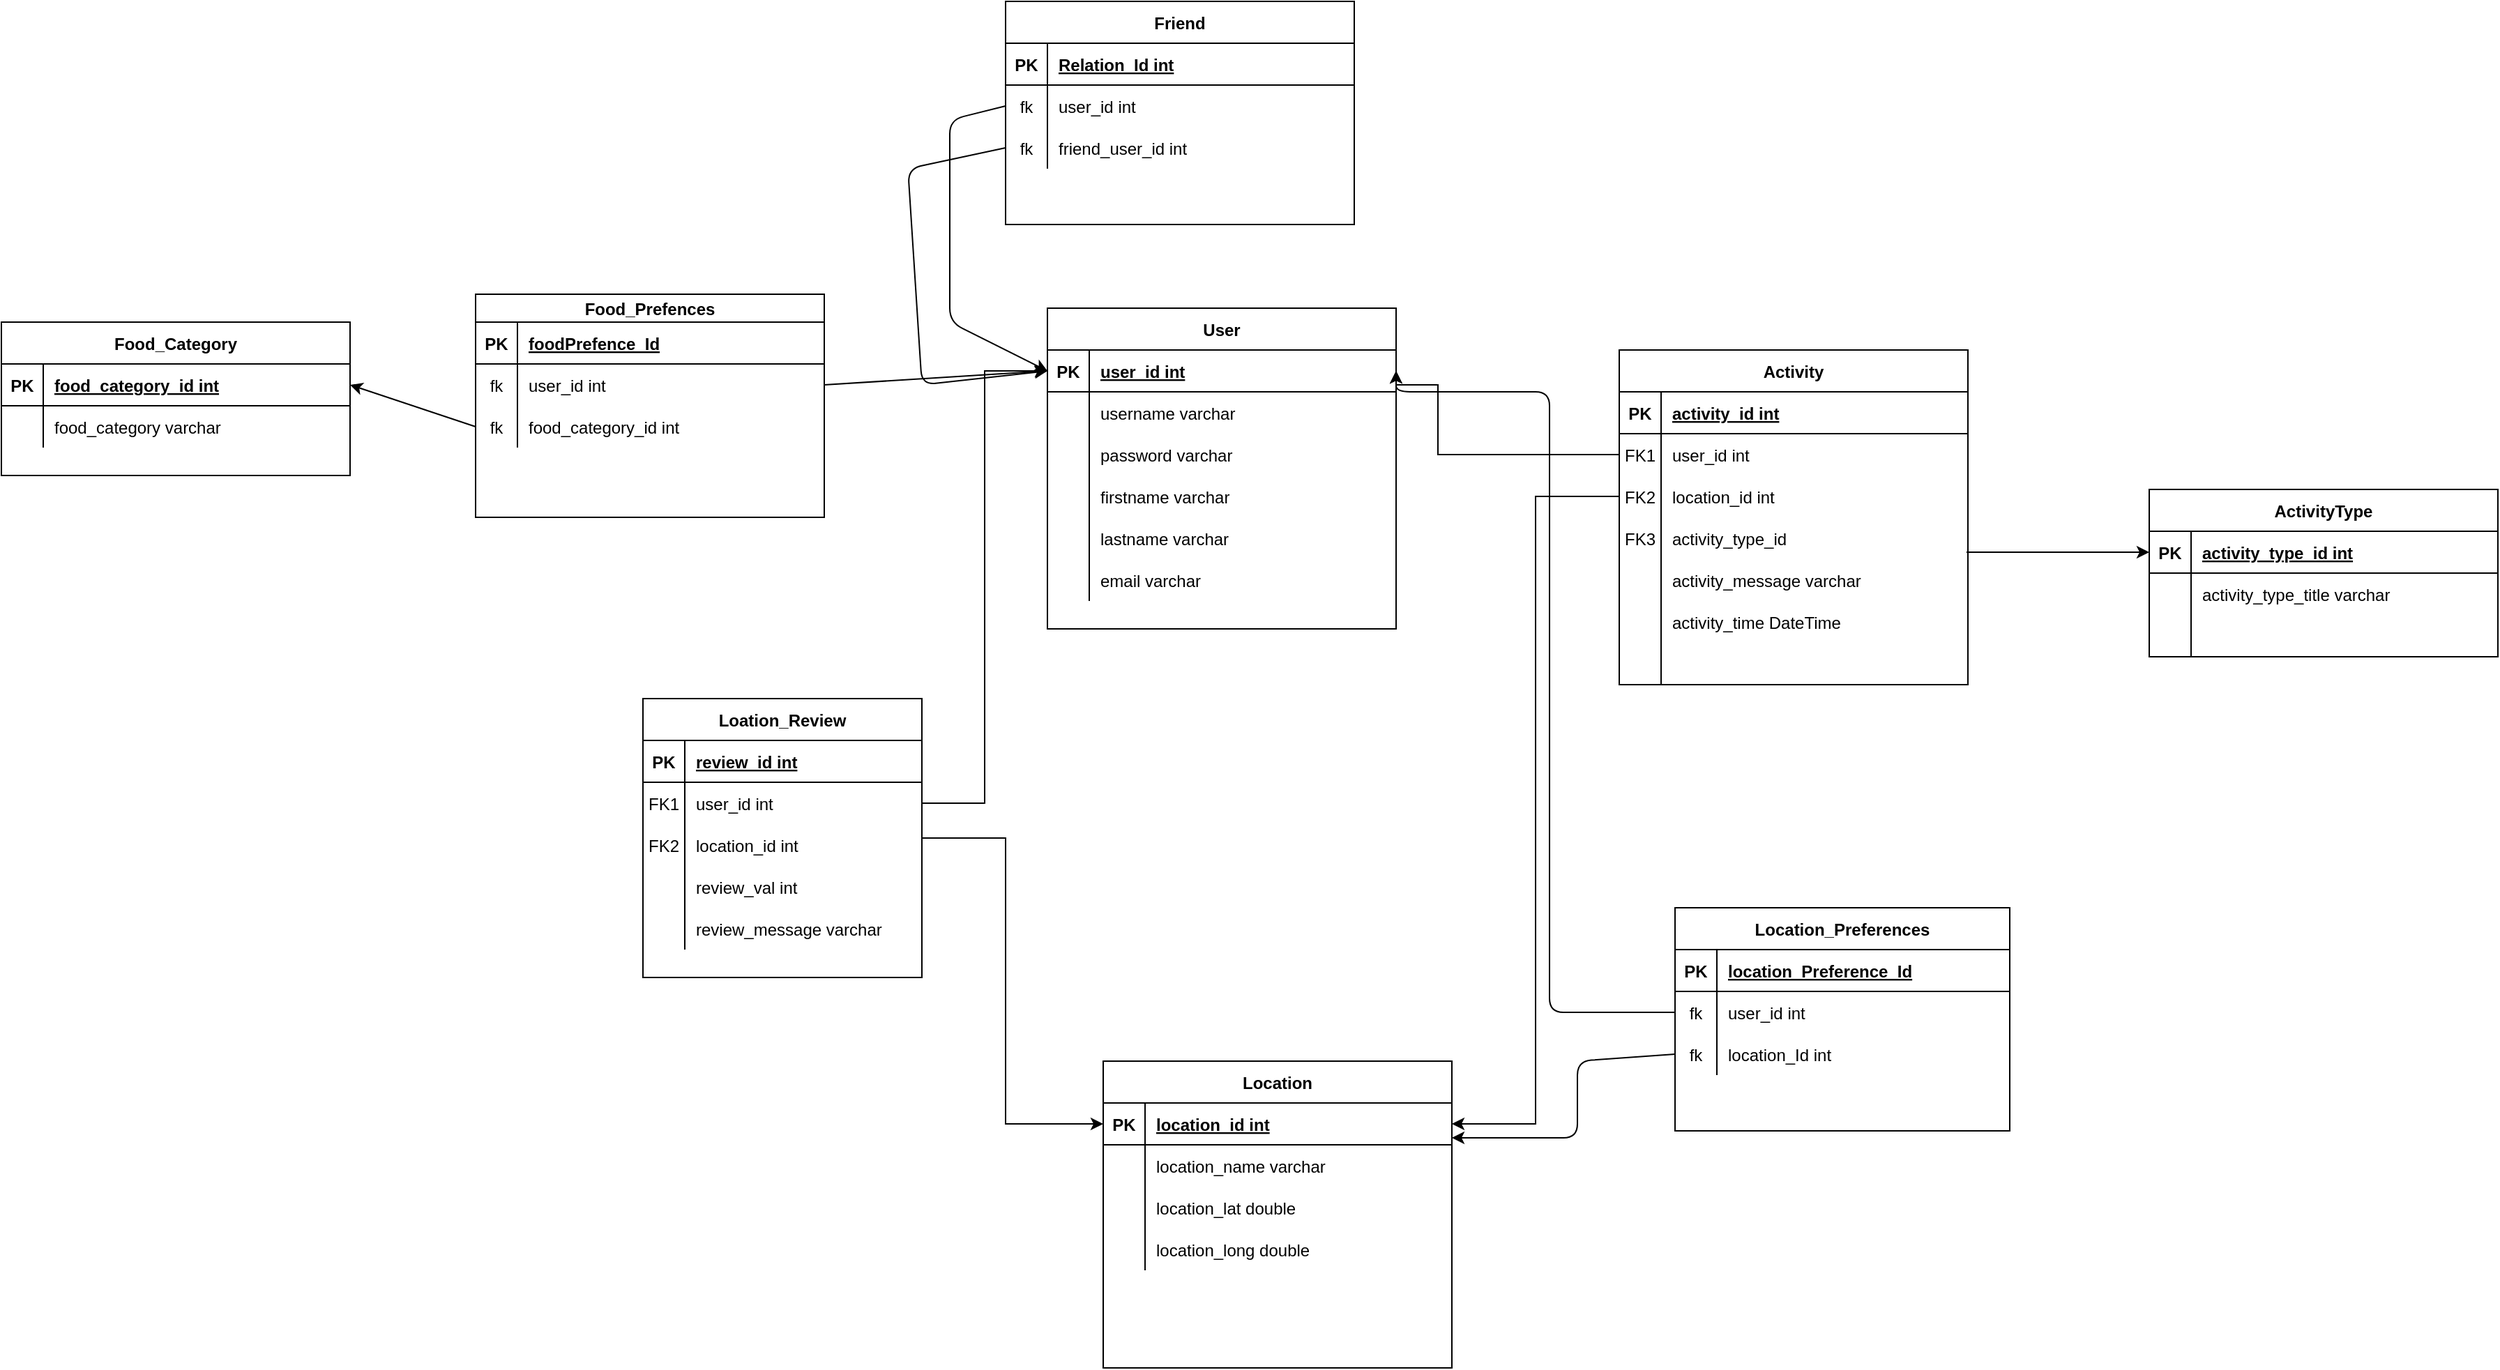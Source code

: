 <mxfile version="15.3.7" type="github">
  <diagram id="R2lEEEUBdFMjLlhIrx00" name="Page-1">
    <mxGraphModel dx="3299" dy="1932" grid="1" gridSize="10" guides="1" tooltips="1" connect="1" arrows="1" fold="1" page="1" pageScale="1" pageWidth="850" pageHeight="1100" math="0" shadow="0" extFonts="Permanent Marker^https://fonts.googleapis.com/css?family=Permanent+Marker">
      <root>
        <mxCell id="0" />
        <mxCell id="1" parent="0" />
        <mxCell id="C-vyLk0tnHw3VtMMgP7b-2" value="Location" style="shape=table;startSize=30;container=1;collapsible=1;childLayout=tableLayout;fixedRows=1;rowLines=0;fontStyle=1;align=center;resizeLast=1;" parent="1" vertex="1">
          <mxGeometry x="-530" y="590" width="250" height="220" as="geometry" />
        </mxCell>
        <mxCell id="C-vyLk0tnHw3VtMMgP7b-3" value="" style="shape=partialRectangle;collapsible=0;dropTarget=0;pointerEvents=0;fillColor=none;points=[[0,0.5],[1,0.5]];portConstraint=eastwest;top=0;left=0;right=0;bottom=1;" parent="C-vyLk0tnHw3VtMMgP7b-2" vertex="1">
          <mxGeometry y="30" width="250" height="30" as="geometry" />
        </mxCell>
        <mxCell id="C-vyLk0tnHw3VtMMgP7b-4" value="PK" style="shape=partialRectangle;overflow=hidden;connectable=0;fillColor=none;top=0;left=0;bottom=0;right=0;fontStyle=1;" parent="C-vyLk0tnHw3VtMMgP7b-3" vertex="1">
          <mxGeometry width="30" height="30" as="geometry">
            <mxRectangle width="30" height="30" as="alternateBounds" />
          </mxGeometry>
        </mxCell>
        <mxCell id="C-vyLk0tnHw3VtMMgP7b-5" value="location_id int" style="shape=partialRectangle;overflow=hidden;connectable=0;fillColor=none;top=0;left=0;bottom=0;right=0;align=left;spacingLeft=6;fontStyle=5;" parent="C-vyLk0tnHw3VtMMgP7b-3" vertex="1">
          <mxGeometry x="30" width="220" height="30" as="geometry">
            <mxRectangle width="220" height="30" as="alternateBounds" />
          </mxGeometry>
        </mxCell>
        <mxCell id="C-vyLk0tnHw3VtMMgP7b-6" value="" style="shape=partialRectangle;collapsible=0;dropTarget=0;pointerEvents=0;fillColor=none;points=[[0,0.5],[1,0.5]];portConstraint=eastwest;top=0;left=0;right=0;bottom=0;" parent="C-vyLk0tnHw3VtMMgP7b-2" vertex="1">
          <mxGeometry y="60" width="250" height="30" as="geometry" />
        </mxCell>
        <mxCell id="C-vyLk0tnHw3VtMMgP7b-7" value="" style="shape=partialRectangle;overflow=hidden;connectable=0;fillColor=none;top=0;left=0;bottom=0;right=0;" parent="C-vyLk0tnHw3VtMMgP7b-6" vertex="1">
          <mxGeometry width="30" height="30" as="geometry">
            <mxRectangle width="30" height="30" as="alternateBounds" />
          </mxGeometry>
        </mxCell>
        <mxCell id="C-vyLk0tnHw3VtMMgP7b-8" value="location_name varchar" style="shape=partialRectangle;overflow=hidden;connectable=0;fillColor=none;top=0;left=0;bottom=0;right=0;align=left;spacingLeft=6;" parent="C-vyLk0tnHw3VtMMgP7b-6" vertex="1">
          <mxGeometry x="30" width="220" height="30" as="geometry">
            <mxRectangle width="220" height="30" as="alternateBounds" />
          </mxGeometry>
        </mxCell>
        <mxCell id="C-vyLk0tnHw3VtMMgP7b-9" value="" style="shape=partialRectangle;collapsible=0;dropTarget=0;pointerEvents=0;fillColor=none;points=[[0,0.5],[1,0.5]];portConstraint=eastwest;top=0;left=0;right=0;bottom=0;" parent="C-vyLk0tnHw3VtMMgP7b-2" vertex="1">
          <mxGeometry y="90" width="250" height="30" as="geometry" />
        </mxCell>
        <mxCell id="C-vyLk0tnHw3VtMMgP7b-10" value="" style="shape=partialRectangle;overflow=hidden;connectable=0;fillColor=none;top=0;left=0;bottom=0;right=0;" parent="C-vyLk0tnHw3VtMMgP7b-9" vertex="1">
          <mxGeometry width="30" height="30" as="geometry">
            <mxRectangle width="30" height="30" as="alternateBounds" />
          </mxGeometry>
        </mxCell>
        <mxCell id="C-vyLk0tnHw3VtMMgP7b-11" value="location_lat double" style="shape=partialRectangle;overflow=hidden;connectable=0;fillColor=none;top=0;left=0;bottom=0;right=0;align=left;spacingLeft=6;" parent="C-vyLk0tnHw3VtMMgP7b-9" vertex="1">
          <mxGeometry x="30" width="220" height="30" as="geometry">
            <mxRectangle width="220" height="30" as="alternateBounds" />
          </mxGeometry>
        </mxCell>
        <mxCell id="QEAP8f2rE2SWZVyNH8Cb-79" value="" style="shape=partialRectangle;collapsible=0;dropTarget=0;pointerEvents=0;fillColor=none;points=[[0,0.5],[1,0.5]];portConstraint=eastwest;top=0;left=0;right=0;bottom=0;" vertex="1" parent="C-vyLk0tnHw3VtMMgP7b-2">
          <mxGeometry y="120" width="250" height="30" as="geometry" />
        </mxCell>
        <mxCell id="QEAP8f2rE2SWZVyNH8Cb-80" value="" style="shape=partialRectangle;overflow=hidden;connectable=0;fillColor=none;top=0;left=0;bottom=0;right=0;" vertex="1" parent="QEAP8f2rE2SWZVyNH8Cb-79">
          <mxGeometry width="30" height="30" as="geometry">
            <mxRectangle width="30" height="30" as="alternateBounds" />
          </mxGeometry>
        </mxCell>
        <mxCell id="QEAP8f2rE2SWZVyNH8Cb-81" value="location_long double" style="shape=partialRectangle;overflow=hidden;connectable=0;fillColor=none;top=0;left=0;bottom=0;right=0;align=left;spacingLeft=6;" vertex="1" parent="QEAP8f2rE2SWZVyNH8Cb-79">
          <mxGeometry x="30" width="220" height="30" as="geometry">
            <mxRectangle width="220" height="30" as="alternateBounds" />
          </mxGeometry>
        </mxCell>
        <mxCell id="OCweY1Aixu0LO_8MLow2-65" style="edgeStyle=orthogonalEdgeStyle;rounded=0;orthogonalLoop=1;jettySize=auto;html=1;entryX=0;entryY=0.5;entryDx=0;entryDy=0;exitX=1;exitY=0.5;exitDx=0;exitDy=0;" parent="1" source="C-vyLk0tnHw3VtMMgP7b-17" target="C-vyLk0tnHw3VtMMgP7b-24" edge="1">
          <mxGeometry relative="1" as="geometry" />
        </mxCell>
        <mxCell id="C-vyLk0tnHw3VtMMgP7b-13" value="Loation_Review" style="shape=table;startSize=30;container=1;collapsible=1;childLayout=tableLayout;fixedRows=1;rowLines=0;fontStyle=1;align=center;resizeLast=1;" parent="1" vertex="1">
          <mxGeometry x="-860" y="330" width="200" height="200" as="geometry" />
        </mxCell>
        <mxCell id="C-vyLk0tnHw3VtMMgP7b-14" value="" style="shape=partialRectangle;collapsible=0;dropTarget=0;pointerEvents=0;fillColor=none;points=[[0,0.5],[1,0.5]];portConstraint=eastwest;top=0;left=0;right=0;bottom=1;" parent="C-vyLk0tnHw3VtMMgP7b-13" vertex="1">
          <mxGeometry y="30" width="200" height="30" as="geometry" />
        </mxCell>
        <mxCell id="C-vyLk0tnHw3VtMMgP7b-15" value="PK" style="shape=partialRectangle;overflow=hidden;connectable=0;fillColor=none;top=0;left=0;bottom=0;right=0;fontStyle=1;" parent="C-vyLk0tnHw3VtMMgP7b-14" vertex="1">
          <mxGeometry width="30" height="30" as="geometry">
            <mxRectangle width="30" height="30" as="alternateBounds" />
          </mxGeometry>
        </mxCell>
        <mxCell id="C-vyLk0tnHw3VtMMgP7b-16" value="review_id int" style="shape=partialRectangle;overflow=hidden;connectable=0;fillColor=none;top=0;left=0;bottom=0;right=0;align=left;spacingLeft=6;fontStyle=5;" parent="C-vyLk0tnHw3VtMMgP7b-14" vertex="1">
          <mxGeometry x="30" width="170" height="30" as="geometry">
            <mxRectangle width="170" height="30" as="alternateBounds" />
          </mxGeometry>
        </mxCell>
        <mxCell id="C-vyLk0tnHw3VtMMgP7b-17" value="" style="shape=partialRectangle;collapsible=0;dropTarget=0;pointerEvents=0;fillColor=none;points=[[0,0.5],[1,0.5]];portConstraint=eastwest;top=0;left=0;right=0;bottom=0;" parent="C-vyLk0tnHw3VtMMgP7b-13" vertex="1">
          <mxGeometry y="60" width="200" height="30" as="geometry" />
        </mxCell>
        <mxCell id="C-vyLk0tnHw3VtMMgP7b-18" value="FK1" style="shape=partialRectangle;overflow=hidden;connectable=0;fillColor=none;top=0;left=0;bottom=0;right=0;" parent="C-vyLk0tnHw3VtMMgP7b-17" vertex="1">
          <mxGeometry width="30" height="30" as="geometry">
            <mxRectangle width="30" height="30" as="alternateBounds" />
          </mxGeometry>
        </mxCell>
        <mxCell id="C-vyLk0tnHw3VtMMgP7b-19" value="user_id int" style="shape=partialRectangle;overflow=hidden;connectable=0;fillColor=none;top=0;left=0;bottom=0;right=0;align=left;spacingLeft=6;" parent="C-vyLk0tnHw3VtMMgP7b-17" vertex="1">
          <mxGeometry x="30" width="170" height="30" as="geometry">
            <mxRectangle width="170" height="30" as="alternateBounds" />
          </mxGeometry>
        </mxCell>
        <mxCell id="C-vyLk0tnHw3VtMMgP7b-20" value="" style="shape=partialRectangle;collapsible=0;dropTarget=0;pointerEvents=0;fillColor=none;points=[[0,0.5],[1,0.5]];portConstraint=eastwest;top=0;left=0;right=0;bottom=0;" parent="C-vyLk0tnHw3VtMMgP7b-13" vertex="1">
          <mxGeometry y="90" width="200" height="30" as="geometry" />
        </mxCell>
        <mxCell id="C-vyLk0tnHw3VtMMgP7b-21" value="FK2" style="shape=partialRectangle;overflow=hidden;connectable=0;fillColor=none;top=0;left=0;bottom=0;right=0;" parent="C-vyLk0tnHw3VtMMgP7b-20" vertex="1">
          <mxGeometry width="30" height="30" as="geometry">
            <mxRectangle width="30" height="30" as="alternateBounds" />
          </mxGeometry>
        </mxCell>
        <mxCell id="C-vyLk0tnHw3VtMMgP7b-22" value="location_id int" style="shape=partialRectangle;overflow=hidden;connectable=0;fillColor=none;top=0;left=0;bottom=0;right=0;align=left;spacingLeft=6;" parent="C-vyLk0tnHw3VtMMgP7b-20" vertex="1">
          <mxGeometry x="30" width="170" height="30" as="geometry">
            <mxRectangle width="170" height="30" as="alternateBounds" />
          </mxGeometry>
        </mxCell>
        <mxCell id="QEAP8f2rE2SWZVyNH8Cb-73" value="" style="shape=partialRectangle;collapsible=0;dropTarget=0;pointerEvents=0;fillColor=none;points=[[0,0.5],[1,0.5]];portConstraint=eastwest;top=0;left=0;right=0;bottom=0;" vertex="1" parent="C-vyLk0tnHw3VtMMgP7b-13">
          <mxGeometry y="120" width="200" height="30" as="geometry" />
        </mxCell>
        <mxCell id="QEAP8f2rE2SWZVyNH8Cb-74" value="" style="shape=partialRectangle;overflow=hidden;connectable=0;fillColor=none;top=0;left=0;bottom=0;right=0;" vertex="1" parent="QEAP8f2rE2SWZVyNH8Cb-73">
          <mxGeometry width="30" height="30" as="geometry">
            <mxRectangle width="30" height="30" as="alternateBounds" />
          </mxGeometry>
        </mxCell>
        <mxCell id="QEAP8f2rE2SWZVyNH8Cb-75" value="review_val int" style="shape=partialRectangle;overflow=hidden;connectable=0;fillColor=none;top=0;left=0;bottom=0;right=0;align=left;spacingLeft=6;" vertex="1" parent="QEAP8f2rE2SWZVyNH8Cb-73">
          <mxGeometry x="30" width="170" height="30" as="geometry">
            <mxRectangle width="170" height="30" as="alternateBounds" />
          </mxGeometry>
        </mxCell>
        <mxCell id="QEAP8f2rE2SWZVyNH8Cb-76" value="" style="shape=partialRectangle;collapsible=0;dropTarget=0;pointerEvents=0;fillColor=none;points=[[0,0.5],[1,0.5]];portConstraint=eastwest;top=0;left=0;right=0;bottom=0;" vertex="1" parent="C-vyLk0tnHw3VtMMgP7b-13">
          <mxGeometry y="150" width="200" height="30" as="geometry" />
        </mxCell>
        <mxCell id="QEAP8f2rE2SWZVyNH8Cb-77" value="" style="shape=partialRectangle;overflow=hidden;connectable=0;fillColor=none;top=0;left=0;bottom=0;right=0;" vertex="1" parent="QEAP8f2rE2SWZVyNH8Cb-76">
          <mxGeometry width="30" height="30" as="geometry">
            <mxRectangle width="30" height="30" as="alternateBounds" />
          </mxGeometry>
        </mxCell>
        <mxCell id="QEAP8f2rE2SWZVyNH8Cb-78" value="review_message varchar" style="shape=partialRectangle;overflow=hidden;connectable=0;fillColor=none;top=0;left=0;bottom=0;right=0;align=left;spacingLeft=6;" vertex="1" parent="QEAP8f2rE2SWZVyNH8Cb-76">
          <mxGeometry x="30" width="170" height="30" as="geometry">
            <mxRectangle width="170" height="30" as="alternateBounds" />
          </mxGeometry>
        </mxCell>
        <mxCell id="C-vyLk0tnHw3VtMMgP7b-23" value="User" style="shape=table;startSize=30;container=1;collapsible=1;childLayout=tableLayout;fixedRows=1;rowLines=0;fontStyle=1;align=center;resizeLast=1;" parent="1" vertex="1">
          <mxGeometry x="-570" y="50" width="250" height="230" as="geometry" />
        </mxCell>
        <mxCell id="C-vyLk0tnHw3VtMMgP7b-24" value="" style="shape=partialRectangle;collapsible=0;dropTarget=0;pointerEvents=0;fillColor=none;points=[[0,0.5],[1,0.5]];portConstraint=eastwest;top=0;left=0;right=0;bottom=1;" parent="C-vyLk0tnHw3VtMMgP7b-23" vertex="1">
          <mxGeometry y="30" width="250" height="30" as="geometry" />
        </mxCell>
        <mxCell id="C-vyLk0tnHw3VtMMgP7b-25" value="PK" style="shape=partialRectangle;overflow=hidden;connectable=0;fillColor=none;top=0;left=0;bottom=0;right=0;fontStyle=1;" parent="C-vyLk0tnHw3VtMMgP7b-24" vertex="1">
          <mxGeometry width="30" height="30" as="geometry">
            <mxRectangle width="30" height="30" as="alternateBounds" />
          </mxGeometry>
        </mxCell>
        <mxCell id="C-vyLk0tnHw3VtMMgP7b-26" value="user_id int" style="shape=partialRectangle;overflow=hidden;connectable=0;fillColor=none;top=0;left=0;bottom=0;right=0;align=left;spacingLeft=6;fontStyle=5;" parent="C-vyLk0tnHw3VtMMgP7b-24" vertex="1">
          <mxGeometry x="30" width="220" height="30" as="geometry">
            <mxRectangle width="220" height="30" as="alternateBounds" />
          </mxGeometry>
        </mxCell>
        <mxCell id="C-vyLk0tnHw3VtMMgP7b-27" value="" style="shape=partialRectangle;collapsible=0;dropTarget=0;pointerEvents=0;fillColor=none;points=[[0,0.5],[1,0.5]];portConstraint=eastwest;top=0;left=0;right=0;bottom=0;" parent="C-vyLk0tnHw3VtMMgP7b-23" vertex="1">
          <mxGeometry y="60" width="250" height="30" as="geometry" />
        </mxCell>
        <mxCell id="C-vyLk0tnHw3VtMMgP7b-28" value="" style="shape=partialRectangle;overflow=hidden;connectable=0;fillColor=none;top=0;left=0;bottom=0;right=0;" parent="C-vyLk0tnHw3VtMMgP7b-27" vertex="1">
          <mxGeometry width="30" height="30" as="geometry">
            <mxRectangle width="30" height="30" as="alternateBounds" />
          </mxGeometry>
        </mxCell>
        <mxCell id="C-vyLk0tnHw3VtMMgP7b-29" value="username varchar" style="shape=partialRectangle;overflow=hidden;connectable=0;fillColor=none;top=0;left=0;bottom=0;right=0;align=left;spacingLeft=6;" parent="C-vyLk0tnHw3VtMMgP7b-27" vertex="1">
          <mxGeometry x="30" width="220" height="30" as="geometry">
            <mxRectangle width="220" height="30" as="alternateBounds" />
          </mxGeometry>
        </mxCell>
        <mxCell id="QEAP8f2rE2SWZVyNH8Cb-43" value="" style="shape=partialRectangle;collapsible=0;dropTarget=0;pointerEvents=0;fillColor=none;points=[[0,0.5],[1,0.5]];portConstraint=eastwest;top=0;left=0;right=0;bottom=0;" vertex="1" parent="C-vyLk0tnHw3VtMMgP7b-23">
          <mxGeometry y="90" width="250" height="30" as="geometry" />
        </mxCell>
        <mxCell id="QEAP8f2rE2SWZVyNH8Cb-44" value="" style="shape=partialRectangle;overflow=hidden;connectable=0;fillColor=none;top=0;left=0;bottom=0;right=0;" vertex="1" parent="QEAP8f2rE2SWZVyNH8Cb-43">
          <mxGeometry width="30" height="30" as="geometry">
            <mxRectangle width="30" height="30" as="alternateBounds" />
          </mxGeometry>
        </mxCell>
        <mxCell id="QEAP8f2rE2SWZVyNH8Cb-45" value="password varchar" style="shape=partialRectangle;overflow=hidden;connectable=0;fillColor=none;top=0;left=0;bottom=0;right=0;align=left;spacingLeft=6;" vertex="1" parent="QEAP8f2rE2SWZVyNH8Cb-43">
          <mxGeometry x="30" width="220" height="30" as="geometry">
            <mxRectangle width="220" height="30" as="alternateBounds" />
          </mxGeometry>
        </mxCell>
        <mxCell id="QEAP8f2rE2SWZVyNH8Cb-46" value="" style="shape=partialRectangle;collapsible=0;dropTarget=0;pointerEvents=0;fillColor=none;points=[[0,0.5],[1,0.5]];portConstraint=eastwest;top=0;left=0;right=0;bottom=0;" vertex="1" parent="C-vyLk0tnHw3VtMMgP7b-23">
          <mxGeometry y="120" width="250" height="30" as="geometry" />
        </mxCell>
        <mxCell id="QEAP8f2rE2SWZVyNH8Cb-47" value="" style="shape=partialRectangle;overflow=hidden;connectable=0;fillColor=none;top=0;left=0;bottom=0;right=0;" vertex="1" parent="QEAP8f2rE2SWZVyNH8Cb-46">
          <mxGeometry width="30" height="30" as="geometry">
            <mxRectangle width="30" height="30" as="alternateBounds" />
          </mxGeometry>
        </mxCell>
        <mxCell id="QEAP8f2rE2SWZVyNH8Cb-48" value="firstname varchar" style="shape=partialRectangle;overflow=hidden;connectable=0;fillColor=none;top=0;left=0;bottom=0;right=0;align=left;spacingLeft=6;" vertex="1" parent="QEAP8f2rE2SWZVyNH8Cb-46">
          <mxGeometry x="30" width="220" height="30" as="geometry">
            <mxRectangle width="220" height="30" as="alternateBounds" />
          </mxGeometry>
        </mxCell>
        <mxCell id="QEAP8f2rE2SWZVyNH8Cb-49" value="" style="shape=partialRectangle;collapsible=0;dropTarget=0;pointerEvents=0;fillColor=none;points=[[0,0.5],[1,0.5]];portConstraint=eastwest;top=0;left=0;right=0;bottom=0;" vertex="1" parent="C-vyLk0tnHw3VtMMgP7b-23">
          <mxGeometry y="150" width="250" height="30" as="geometry" />
        </mxCell>
        <mxCell id="QEAP8f2rE2SWZVyNH8Cb-50" value="" style="shape=partialRectangle;overflow=hidden;connectable=0;fillColor=none;top=0;left=0;bottom=0;right=0;" vertex="1" parent="QEAP8f2rE2SWZVyNH8Cb-49">
          <mxGeometry width="30" height="30" as="geometry">
            <mxRectangle width="30" height="30" as="alternateBounds" />
          </mxGeometry>
        </mxCell>
        <mxCell id="QEAP8f2rE2SWZVyNH8Cb-51" value="lastname varchar" style="shape=partialRectangle;overflow=hidden;connectable=0;fillColor=none;top=0;left=0;bottom=0;right=0;align=left;spacingLeft=6;" vertex="1" parent="QEAP8f2rE2SWZVyNH8Cb-49">
          <mxGeometry x="30" width="220" height="30" as="geometry">
            <mxRectangle width="220" height="30" as="alternateBounds" />
          </mxGeometry>
        </mxCell>
        <mxCell id="QEAP8f2rE2SWZVyNH8Cb-52" value="" style="shape=partialRectangle;collapsible=0;dropTarget=0;pointerEvents=0;fillColor=none;points=[[0,0.5],[1,0.5]];portConstraint=eastwest;top=0;left=0;right=0;bottom=0;" vertex="1" parent="C-vyLk0tnHw3VtMMgP7b-23">
          <mxGeometry y="180" width="250" height="30" as="geometry" />
        </mxCell>
        <mxCell id="QEAP8f2rE2SWZVyNH8Cb-53" value="" style="shape=partialRectangle;overflow=hidden;connectable=0;fillColor=none;top=0;left=0;bottom=0;right=0;" vertex="1" parent="QEAP8f2rE2SWZVyNH8Cb-52">
          <mxGeometry width="30" height="30" as="geometry">
            <mxRectangle width="30" height="30" as="alternateBounds" />
          </mxGeometry>
        </mxCell>
        <mxCell id="QEAP8f2rE2SWZVyNH8Cb-54" value="email varchar" style="shape=partialRectangle;overflow=hidden;connectable=0;fillColor=none;top=0;left=0;bottom=0;right=0;align=left;spacingLeft=6;" vertex="1" parent="QEAP8f2rE2SWZVyNH8Cb-52">
          <mxGeometry x="30" width="220" height="30" as="geometry">
            <mxRectangle width="220" height="30" as="alternateBounds" />
          </mxGeometry>
        </mxCell>
        <mxCell id="OCweY1Aixu0LO_8MLow2-69" style="edgeStyle=orthogonalEdgeStyle;rounded=0;orthogonalLoop=1;jettySize=auto;html=1;entryX=1;entryY=0.5;entryDx=0;entryDy=0;exitX=0;exitY=0.5;exitDx=0;exitDy=0;" parent="1" source="OCweY1Aixu0LO_8MLow2-20" target="C-vyLk0tnHw3VtMMgP7b-24" edge="1">
          <mxGeometry relative="1" as="geometry">
            <Array as="points">
              <mxPoint x="-290" y="155" />
              <mxPoint x="-290" y="105" />
            </Array>
          </mxGeometry>
        </mxCell>
        <mxCell id="OCweY1Aixu0LO_8MLow2-16" value="Activity" style="shape=table;startSize=30;container=1;collapsible=1;childLayout=tableLayout;fixedRows=1;rowLines=0;fontStyle=1;align=center;resizeLast=1;" parent="1" vertex="1">
          <mxGeometry x="-160" y="80" width="250" height="240" as="geometry" />
        </mxCell>
        <mxCell id="OCweY1Aixu0LO_8MLow2-17" value="" style="shape=partialRectangle;collapsible=0;dropTarget=0;pointerEvents=0;fillColor=none;points=[[0,0.5],[1,0.5]];portConstraint=eastwest;top=0;left=0;right=0;bottom=1;" parent="OCweY1Aixu0LO_8MLow2-16" vertex="1">
          <mxGeometry y="30" width="250" height="30" as="geometry" />
        </mxCell>
        <mxCell id="OCweY1Aixu0LO_8MLow2-18" value="PK" style="shape=partialRectangle;overflow=hidden;connectable=0;fillColor=none;top=0;left=0;bottom=0;right=0;fontStyle=1;" parent="OCweY1Aixu0LO_8MLow2-17" vertex="1">
          <mxGeometry width="30" height="30" as="geometry">
            <mxRectangle width="30" height="30" as="alternateBounds" />
          </mxGeometry>
        </mxCell>
        <mxCell id="OCweY1Aixu0LO_8MLow2-19" value="activity_id int" style="shape=partialRectangle;overflow=hidden;connectable=0;fillColor=none;top=0;left=0;bottom=0;right=0;align=left;spacingLeft=6;fontStyle=5;" parent="OCweY1Aixu0LO_8MLow2-17" vertex="1">
          <mxGeometry x="30" width="220" height="30" as="geometry">
            <mxRectangle width="220" height="30" as="alternateBounds" />
          </mxGeometry>
        </mxCell>
        <mxCell id="OCweY1Aixu0LO_8MLow2-20" value="" style="shape=partialRectangle;collapsible=0;dropTarget=0;pointerEvents=0;fillColor=none;points=[[0,0.5],[1,0.5]];portConstraint=eastwest;top=0;left=0;right=0;bottom=0;" parent="OCweY1Aixu0LO_8MLow2-16" vertex="1">
          <mxGeometry y="60" width="250" height="30" as="geometry" />
        </mxCell>
        <mxCell id="OCweY1Aixu0LO_8MLow2-21" value="FK1" style="shape=partialRectangle;overflow=hidden;connectable=0;fillColor=none;top=0;left=0;bottom=0;right=0;" parent="OCweY1Aixu0LO_8MLow2-20" vertex="1">
          <mxGeometry width="30" height="30" as="geometry">
            <mxRectangle width="30" height="30" as="alternateBounds" />
          </mxGeometry>
        </mxCell>
        <mxCell id="OCweY1Aixu0LO_8MLow2-22" value="user_id int" style="shape=partialRectangle;overflow=hidden;connectable=0;fillColor=none;top=0;left=0;bottom=0;right=0;align=left;spacingLeft=6;" parent="OCweY1Aixu0LO_8MLow2-20" vertex="1">
          <mxGeometry x="30" width="220" height="30" as="geometry">
            <mxRectangle width="220" height="30" as="alternateBounds" />
          </mxGeometry>
        </mxCell>
        <mxCell id="QEAP8f2rE2SWZVyNH8Cb-58" value="" style="shape=partialRectangle;collapsible=0;dropTarget=0;pointerEvents=0;fillColor=none;points=[[0,0.5],[1,0.5]];portConstraint=eastwest;top=0;left=0;right=0;bottom=0;" vertex="1" parent="OCweY1Aixu0LO_8MLow2-16">
          <mxGeometry y="90" width="250" height="30" as="geometry" />
        </mxCell>
        <mxCell id="QEAP8f2rE2SWZVyNH8Cb-59" value="FK2" style="shape=partialRectangle;overflow=hidden;connectable=0;fillColor=none;top=0;left=0;bottom=0;right=0;" vertex="1" parent="QEAP8f2rE2SWZVyNH8Cb-58">
          <mxGeometry width="30" height="30" as="geometry">
            <mxRectangle width="30" height="30" as="alternateBounds" />
          </mxGeometry>
        </mxCell>
        <mxCell id="QEAP8f2rE2SWZVyNH8Cb-60" value="location_id int" style="shape=partialRectangle;overflow=hidden;connectable=0;fillColor=none;top=0;left=0;bottom=0;right=0;align=left;spacingLeft=6;" vertex="1" parent="QEAP8f2rE2SWZVyNH8Cb-58">
          <mxGeometry x="30" width="220" height="30" as="geometry">
            <mxRectangle width="220" height="30" as="alternateBounds" />
          </mxGeometry>
        </mxCell>
        <mxCell id="QEAP8f2rE2SWZVyNH8Cb-61" value="" style="shape=partialRectangle;collapsible=0;dropTarget=0;pointerEvents=0;fillColor=none;points=[[0,0.5],[1,0.5]];portConstraint=eastwest;top=0;left=0;right=0;bottom=0;" vertex="1" parent="OCweY1Aixu0LO_8MLow2-16">
          <mxGeometry y="120" width="250" height="30" as="geometry" />
        </mxCell>
        <mxCell id="QEAP8f2rE2SWZVyNH8Cb-62" value="FK3" style="shape=partialRectangle;overflow=hidden;connectable=0;fillColor=none;top=0;left=0;bottom=0;right=0;" vertex="1" parent="QEAP8f2rE2SWZVyNH8Cb-61">
          <mxGeometry width="30" height="30" as="geometry">
            <mxRectangle width="30" height="30" as="alternateBounds" />
          </mxGeometry>
        </mxCell>
        <mxCell id="QEAP8f2rE2SWZVyNH8Cb-63" value="activity_type_id" style="shape=partialRectangle;overflow=hidden;connectable=0;fillColor=none;top=0;left=0;bottom=0;right=0;align=left;spacingLeft=6;" vertex="1" parent="QEAP8f2rE2SWZVyNH8Cb-61">
          <mxGeometry x="30" width="220" height="30" as="geometry">
            <mxRectangle width="220" height="30" as="alternateBounds" />
          </mxGeometry>
        </mxCell>
        <mxCell id="QEAP8f2rE2SWZVyNH8Cb-64" value="" style="shape=partialRectangle;collapsible=0;dropTarget=0;pointerEvents=0;fillColor=none;points=[[0,0.5],[1,0.5]];portConstraint=eastwest;top=0;left=0;right=0;bottom=0;" vertex="1" parent="OCweY1Aixu0LO_8MLow2-16">
          <mxGeometry y="150" width="250" height="30" as="geometry" />
        </mxCell>
        <mxCell id="QEAP8f2rE2SWZVyNH8Cb-65" value="" style="shape=partialRectangle;overflow=hidden;connectable=0;fillColor=none;top=0;left=0;bottom=0;right=0;" vertex="1" parent="QEAP8f2rE2SWZVyNH8Cb-64">
          <mxGeometry width="30" height="30" as="geometry">
            <mxRectangle width="30" height="30" as="alternateBounds" />
          </mxGeometry>
        </mxCell>
        <mxCell id="QEAP8f2rE2SWZVyNH8Cb-66" value="activity_message varchar" style="shape=partialRectangle;overflow=hidden;connectable=0;fillColor=none;top=0;left=0;bottom=0;right=0;align=left;spacingLeft=6;" vertex="1" parent="QEAP8f2rE2SWZVyNH8Cb-64">
          <mxGeometry x="30" width="220" height="30" as="geometry">
            <mxRectangle width="220" height="30" as="alternateBounds" />
          </mxGeometry>
        </mxCell>
        <mxCell id="QEAP8f2rE2SWZVyNH8Cb-70" value="" style="shape=partialRectangle;collapsible=0;dropTarget=0;pointerEvents=0;fillColor=none;points=[[0,0.5],[1,0.5]];portConstraint=eastwest;top=0;left=0;right=0;bottom=0;" vertex="1" parent="OCweY1Aixu0LO_8MLow2-16">
          <mxGeometry y="180" width="250" height="30" as="geometry" />
        </mxCell>
        <mxCell id="QEAP8f2rE2SWZVyNH8Cb-71" value="" style="shape=partialRectangle;overflow=hidden;connectable=0;fillColor=none;top=0;left=0;bottom=0;right=0;" vertex="1" parent="QEAP8f2rE2SWZVyNH8Cb-70">
          <mxGeometry width="30" height="30" as="geometry">
            <mxRectangle width="30" height="30" as="alternateBounds" />
          </mxGeometry>
        </mxCell>
        <mxCell id="QEAP8f2rE2SWZVyNH8Cb-72" value="activity_time DateTime" style="shape=partialRectangle;overflow=hidden;connectable=0;fillColor=none;top=0;left=0;bottom=0;right=0;align=left;spacingLeft=6;" vertex="1" parent="QEAP8f2rE2SWZVyNH8Cb-70">
          <mxGeometry x="30" width="220" height="30" as="geometry">
            <mxRectangle width="220" height="30" as="alternateBounds" />
          </mxGeometry>
        </mxCell>
        <mxCell id="QEAP8f2rE2SWZVyNH8Cb-67" value="" style="shape=partialRectangle;collapsible=0;dropTarget=0;pointerEvents=0;fillColor=none;points=[[0,0.5],[1,0.5]];portConstraint=eastwest;top=0;left=0;right=0;bottom=0;" vertex="1" parent="OCweY1Aixu0LO_8MLow2-16">
          <mxGeometry y="210" width="250" height="30" as="geometry" />
        </mxCell>
        <mxCell id="QEAP8f2rE2SWZVyNH8Cb-68" value="" style="shape=partialRectangle;overflow=hidden;connectable=0;fillColor=none;top=0;left=0;bottom=0;right=0;" vertex="1" parent="QEAP8f2rE2SWZVyNH8Cb-67">
          <mxGeometry width="30" height="30" as="geometry">
            <mxRectangle width="30" height="30" as="alternateBounds" />
          </mxGeometry>
        </mxCell>
        <mxCell id="QEAP8f2rE2SWZVyNH8Cb-69" value="" style="shape=partialRectangle;overflow=hidden;connectable=0;fillColor=none;top=0;left=0;bottom=0;right=0;align=left;spacingLeft=6;" vertex="1" parent="QEAP8f2rE2SWZVyNH8Cb-67">
          <mxGeometry x="30" width="220" height="30" as="geometry">
            <mxRectangle width="220" height="30" as="alternateBounds" />
          </mxGeometry>
        </mxCell>
        <mxCell id="OCweY1Aixu0LO_8MLow2-71" style="edgeStyle=orthogonalEdgeStyle;rounded=0;orthogonalLoop=1;jettySize=auto;html=1;entryX=0;entryY=0.5;entryDx=0;entryDy=0;exitX=0.996;exitY=0.833;exitDx=0;exitDy=0;exitPerimeter=0;" parent="1" source="QEAP8f2rE2SWZVyNH8Cb-61" target="OCweY1Aixu0LO_8MLow2-34" edge="1">
          <mxGeometry relative="1" as="geometry">
            <mxPoint x="-320" y="415" as="sourcePoint" />
          </mxGeometry>
        </mxCell>
        <mxCell id="OCweY1Aixu0LO_8MLow2-33" value="ActivityType" style="shape=table;startSize=30;container=1;collapsible=1;childLayout=tableLayout;fixedRows=1;rowLines=0;fontStyle=1;align=center;resizeLast=1;" parent="1" vertex="1">
          <mxGeometry x="220" y="180" width="250" height="120" as="geometry" />
        </mxCell>
        <mxCell id="OCweY1Aixu0LO_8MLow2-34" value="" style="shape=partialRectangle;collapsible=0;dropTarget=0;pointerEvents=0;fillColor=none;points=[[0,0.5],[1,0.5]];portConstraint=eastwest;top=0;left=0;right=0;bottom=1;" parent="OCweY1Aixu0LO_8MLow2-33" vertex="1">
          <mxGeometry y="30" width="250" height="30" as="geometry" />
        </mxCell>
        <mxCell id="OCweY1Aixu0LO_8MLow2-35" value="PK" style="shape=partialRectangle;overflow=hidden;connectable=0;fillColor=none;top=0;left=0;bottom=0;right=0;fontStyle=1;" parent="OCweY1Aixu0LO_8MLow2-34" vertex="1">
          <mxGeometry width="30" height="30" as="geometry">
            <mxRectangle width="30" height="30" as="alternateBounds" />
          </mxGeometry>
        </mxCell>
        <mxCell id="OCweY1Aixu0LO_8MLow2-36" value="activity_type_id int" style="shape=partialRectangle;overflow=hidden;connectable=0;fillColor=none;top=0;left=0;bottom=0;right=0;align=left;spacingLeft=6;fontStyle=5;" parent="OCweY1Aixu0LO_8MLow2-34" vertex="1">
          <mxGeometry x="30" width="220" height="30" as="geometry">
            <mxRectangle width="220" height="30" as="alternateBounds" />
          </mxGeometry>
        </mxCell>
        <mxCell id="OCweY1Aixu0LO_8MLow2-37" value="" style="shape=partialRectangle;collapsible=0;dropTarget=0;pointerEvents=0;fillColor=none;points=[[0,0.5],[1,0.5]];portConstraint=eastwest;top=0;left=0;right=0;bottom=0;" parent="OCweY1Aixu0LO_8MLow2-33" vertex="1">
          <mxGeometry y="60" width="250" height="30" as="geometry" />
        </mxCell>
        <mxCell id="OCweY1Aixu0LO_8MLow2-38" value="" style="shape=partialRectangle;overflow=hidden;connectable=0;fillColor=none;top=0;left=0;bottom=0;right=0;" parent="OCweY1Aixu0LO_8MLow2-37" vertex="1">
          <mxGeometry width="30" height="30" as="geometry">
            <mxRectangle width="30" height="30" as="alternateBounds" />
          </mxGeometry>
        </mxCell>
        <mxCell id="OCweY1Aixu0LO_8MLow2-39" value="activity_type_title varchar" style="shape=partialRectangle;overflow=hidden;connectable=0;fillColor=none;top=0;left=0;bottom=0;right=0;align=left;spacingLeft=6;" parent="OCweY1Aixu0LO_8MLow2-37" vertex="1">
          <mxGeometry x="30" width="220" height="30" as="geometry">
            <mxRectangle width="220" height="30" as="alternateBounds" />
          </mxGeometry>
        </mxCell>
        <mxCell id="OCweY1Aixu0LO_8MLow2-40" value="" style="shape=partialRectangle;collapsible=0;dropTarget=0;pointerEvents=0;fillColor=none;points=[[0,0.5],[1,0.5]];portConstraint=eastwest;top=0;left=0;right=0;bottom=0;" parent="OCweY1Aixu0LO_8MLow2-33" vertex="1">
          <mxGeometry y="90" width="250" height="30" as="geometry" />
        </mxCell>
        <mxCell id="OCweY1Aixu0LO_8MLow2-41" value="" style="shape=partialRectangle;overflow=hidden;connectable=0;fillColor=none;top=0;left=0;bottom=0;right=0;" parent="OCweY1Aixu0LO_8MLow2-40" vertex="1">
          <mxGeometry width="30" height="30" as="geometry">
            <mxRectangle width="30" height="30" as="alternateBounds" />
          </mxGeometry>
        </mxCell>
        <mxCell id="OCweY1Aixu0LO_8MLow2-42" value="" style="shape=partialRectangle;overflow=hidden;connectable=0;fillColor=none;top=0;left=0;bottom=0;right=0;align=left;spacingLeft=6;" parent="OCweY1Aixu0LO_8MLow2-40" vertex="1">
          <mxGeometry x="30" width="220" height="30" as="geometry">
            <mxRectangle width="220" height="30" as="alternateBounds" />
          </mxGeometry>
        </mxCell>
        <mxCell id="OCweY1Aixu0LO_8MLow2-51" value="Food_Category" style="shape=table;startSize=30;container=1;collapsible=1;childLayout=tableLayout;fixedRows=1;rowLines=0;fontStyle=1;align=center;resizeLast=1;" parent="1" vertex="1">
          <mxGeometry x="-1320" y="60" width="250" height="110" as="geometry" />
        </mxCell>
        <mxCell id="OCweY1Aixu0LO_8MLow2-52" value="" style="shape=partialRectangle;collapsible=0;dropTarget=0;pointerEvents=0;fillColor=none;points=[[0,0.5],[1,0.5]];portConstraint=eastwest;top=0;left=0;right=0;bottom=1;" parent="OCweY1Aixu0LO_8MLow2-51" vertex="1">
          <mxGeometry y="30" width="250" height="30" as="geometry" />
        </mxCell>
        <mxCell id="OCweY1Aixu0LO_8MLow2-53" value="PK" style="shape=partialRectangle;overflow=hidden;connectable=0;fillColor=none;top=0;left=0;bottom=0;right=0;fontStyle=1;" parent="OCweY1Aixu0LO_8MLow2-52" vertex="1">
          <mxGeometry width="30" height="30" as="geometry">
            <mxRectangle width="30" height="30" as="alternateBounds" />
          </mxGeometry>
        </mxCell>
        <mxCell id="OCweY1Aixu0LO_8MLow2-54" value="food_category_id int" style="shape=partialRectangle;overflow=hidden;connectable=0;fillColor=none;top=0;left=0;bottom=0;right=0;align=left;spacingLeft=6;fontStyle=5;" parent="OCweY1Aixu0LO_8MLow2-52" vertex="1">
          <mxGeometry x="30" width="220" height="30" as="geometry">
            <mxRectangle width="220" height="30" as="alternateBounds" />
          </mxGeometry>
        </mxCell>
        <mxCell id="OCweY1Aixu0LO_8MLow2-55" value="" style="shape=partialRectangle;collapsible=0;dropTarget=0;pointerEvents=0;fillColor=none;points=[[0,0.5],[1,0.5]];portConstraint=eastwest;top=0;left=0;right=0;bottom=0;" parent="OCweY1Aixu0LO_8MLow2-51" vertex="1">
          <mxGeometry y="60" width="250" height="30" as="geometry" />
        </mxCell>
        <mxCell id="OCweY1Aixu0LO_8MLow2-56" value="" style="shape=partialRectangle;overflow=hidden;connectable=0;fillColor=none;top=0;left=0;bottom=0;right=0;" parent="OCweY1Aixu0LO_8MLow2-55" vertex="1">
          <mxGeometry width="30" height="30" as="geometry">
            <mxRectangle width="30" height="30" as="alternateBounds" />
          </mxGeometry>
        </mxCell>
        <mxCell id="OCweY1Aixu0LO_8MLow2-57" value="food_category varchar" style="shape=partialRectangle;overflow=hidden;connectable=0;fillColor=none;top=0;left=0;bottom=0;right=0;align=left;spacingLeft=6;" parent="OCweY1Aixu0LO_8MLow2-55" vertex="1">
          <mxGeometry x="30" width="220" height="30" as="geometry">
            <mxRectangle width="220" height="30" as="alternateBounds" />
          </mxGeometry>
        </mxCell>
        <mxCell id="OCweY1Aixu0LO_8MLow2-72" style="edgeStyle=orthogonalEdgeStyle;rounded=0;orthogonalLoop=1;jettySize=auto;html=1;entryX=1;entryY=0.5;entryDx=0;entryDy=0;exitX=0;exitY=0.5;exitDx=0;exitDy=0;" parent="1" source="QEAP8f2rE2SWZVyNH8Cb-58" target="C-vyLk0tnHw3VtMMgP7b-3" edge="1">
          <mxGeometry relative="1" as="geometry" />
        </mxCell>
        <mxCell id="OCweY1Aixu0LO_8MLow2-74" style="edgeStyle=orthogonalEdgeStyle;rounded=0;orthogonalLoop=1;jettySize=auto;html=1;entryX=0;entryY=0.5;entryDx=0;entryDy=0;exitX=1;exitY=0.5;exitDx=0;exitDy=0;" parent="1" source="C-vyLk0tnHw3VtMMgP7b-20" target="C-vyLk0tnHw3VtMMgP7b-3" edge="1">
          <mxGeometry relative="1" as="geometry">
            <Array as="points">
              <mxPoint x="-660" y="430" />
              <mxPoint x="-600" y="430" />
              <mxPoint x="-600" y="635" />
            </Array>
            <mxPoint x="-930" y="380" as="sourcePoint" />
          </mxGeometry>
        </mxCell>
        <mxCell id="QEAP8f2rE2SWZVyNH8Cb-1" value="Friend" style="shape=table;startSize=30;container=1;collapsible=1;childLayout=tableLayout;fixedRows=1;rowLines=0;fontStyle=1;align=center;resizeLast=1;" vertex="1" parent="1">
          <mxGeometry x="-600" y="-170" width="250" height="160" as="geometry" />
        </mxCell>
        <mxCell id="QEAP8f2rE2SWZVyNH8Cb-2" value="" style="shape=partialRectangle;collapsible=0;dropTarget=0;pointerEvents=0;fillColor=none;points=[[0,0.5],[1,0.5]];portConstraint=eastwest;top=0;left=0;right=0;bottom=1;" vertex="1" parent="QEAP8f2rE2SWZVyNH8Cb-1">
          <mxGeometry y="30" width="250" height="30" as="geometry" />
        </mxCell>
        <mxCell id="QEAP8f2rE2SWZVyNH8Cb-3" value="PK" style="shape=partialRectangle;overflow=hidden;connectable=0;fillColor=none;top=0;left=0;bottom=0;right=0;fontStyle=1;" vertex="1" parent="QEAP8f2rE2SWZVyNH8Cb-2">
          <mxGeometry width="30" height="30" as="geometry">
            <mxRectangle width="30" height="30" as="alternateBounds" />
          </mxGeometry>
        </mxCell>
        <mxCell id="QEAP8f2rE2SWZVyNH8Cb-4" value="Relation_Id int" style="shape=partialRectangle;overflow=hidden;connectable=0;fillColor=none;top=0;left=0;bottom=0;right=0;align=left;spacingLeft=6;fontStyle=5;" vertex="1" parent="QEAP8f2rE2SWZVyNH8Cb-2">
          <mxGeometry x="30" width="220" height="30" as="geometry">
            <mxRectangle width="220" height="30" as="alternateBounds" />
          </mxGeometry>
        </mxCell>
        <mxCell id="QEAP8f2rE2SWZVyNH8Cb-5" value="" style="shape=partialRectangle;collapsible=0;dropTarget=0;pointerEvents=0;fillColor=none;points=[[0,0.5],[1,0.5]];portConstraint=eastwest;top=0;left=0;right=0;bottom=0;" vertex="1" parent="QEAP8f2rE2SWZVyNH8Cb-1">
          <mxGeometry y="60" width="250" height="30" as="geometry" />
        </mxCell>
        <mxCell id="QEAP8f2rE2SWZVyNH8Cb-6" value="fk" style="shape=partialRectangle;overflow=hidden;connectable=0;fillColor=none;top=0;left=0;bottom=0;right=0;" vertex="1" parent="QEAP8f2rE2SWZVyNH8Cb-5">
          <mxGeometry width="30" height="30" as="geometry">
            <mxRectangle width="30" height="30" as="alternateBounds" />
          </mxGeometry>
        </mxCell>
        <mxCell id="QEAP8f2rE2SWZVyNH8Cb-7" value="user_id int" style="shape=partialRectangle;overflow=hidden;connectable=0;fillColor=none;top=0;left=0;bottom=0;right=0;align=left;spacingLeft=6;" vertex="1" parent="QEAP8f2rE2SWZVyNH8Cb-5">
          <mxGeometry x="30" width="220" height="30" as="geometry">
            <mxRectangle width="220" height="30" as="alternateBounds" />
          </mxGeometry>
        </mxCell>
        <mxCell id="QEAP8f2rE2SWZVyNH8Cb-15" value="" style="shape=partialRectangle;collapsible=0;dropTarget=0;pointerEvents=0;fillColor=none;points=[[0,0.5],[1,0.5]];portConstraint=eastwest;top=0;left=0;right=0;bottom=0;" vertex="1" parent="QEAP8f2rE2SWZVyNH8Cb-1">
          <mxGeometry y="90" width="250" height="30" as="geometry" />
        </mxCell>
        <mxCell id="QEAP8f2rE2SWZVyNH8Cb-16" value="fk" style="shape=partialRectangle;overflow=hidden;connectable=0;fillColor=none;top=0;left=0;bottom=0;right=0;" vertex="1" parent="QEAP8f2rE2SWZVyNH8Cb-15">
          <mxGeometry width="30" height="30" as="geometry">
            <mxRectangle width="30" height="30" as="alternateBounds" />
          </mxGeometry>
        </mxCell>
        <mxCell id="QEAP8f2rE2SWZVyNH8Cb-17" value="friend_user_id int" style="shape=partialRectangle;overflow=hidden;connectable=0;fillColor=none;top=0;left=0;bottom=0;right=0;align=left;spacingLeft=6;" vertex="1" parent="QEAP8f2rE2SWZVyNH8Cb-15">
          <mxGeometry x="30" width="220" height="30" as="geometry">
            <mxRectangle width="220" height="30" as="alternateBounds" />
          </mxGeometry>
        </mxCell>
        <mxCell id="QEAP8f2rE2SWZVyNH8Cb-12" value="" style="endArrow=classic;html=1;exitX=0;exitY=0.5;exitDx=0;exitDy=0;entryX=0;entryY=0.5;entryDx=0;entryDy=0;" edge="1" parent="1" source="QEAP8f2rE2SWZVyNH8Cb-15" target="C-vyLk0tnHw3VtMMgP7b-24">
          <mxGeometry width="50" height="50" relative="1" as="geometry">
            <mxPoint x="-650" y="50" as="sourcePoint" />
            <mxPoint x="-610" y="90" as="targetPoint" />
            <Array as="points">
              <mxPoint x="-670" y="-50" />
              <mxPoint x="-660" y="105" />
            </Array>
          </mxGeometry>
        </mxCell>
        <mxCell id="QEAP8f2rE2SWZVyNH8Cb-13" value="" style="endArrow=classic;html=1;exitX=0;exitY=0.5;exitDx=0;exitDy=0;entryX=0;entryY=0.5;entryDx=0;entryDy=0;" edge="1" parent="1" source="QEAP8f2rE2SWZVyNH8Cb-5" target="C-vyLk0tnHw3VtMMgP7b-24">
          <mxGeometry width="50" height="50" relative="1" as="geometry">
            <mxPoint x="-440" y="280" as="sourcePoint" />
            <mxPoint x="-390" y="230" as="targetPoint" />
            <Array as="points">
              <mxPoint x="-640" y="-85" />
              <mxPoint x="-640" y="60" />
            </Array>
          </mxGeometry>
        </mxCell>
        <mxCell id="QEAP8f2rE2SWZVyNH8Cb-18" value="Food_Prefences" style="shape=table;startSize=20;container=1;collapsible=1;childLayout=tableLayout;fixedRows=1;rowLines=0;fontStyle=1;align=center;resizeLast=1;" vertex="1" parent="1">
          <mxGeometry x="-980" y="40" width="250" height="160" as="geometry" />
        </mxCell>
        <mxCell id="QEAP8f2rE2SWZVyNH8Cb-19" value="" style="shape=partialRectangle;collapsible=0;dropTarget=0;pointerEvents=0;fillColor=none;points=[[0,0.5],[1,0.5]];portConstraint=eastwest;top=0;left=0;right=0;bottom=1;" vertex="1" parent="QEAP8f2rE2SWZVyNH8Cb-18">
          <mxGeometry y="20" width="250" height="30" as="geometry" />
        </mxCell>
        <mxCell id="QEAP8f2rE2SWZVyNH8Cb-20" value="PK" style="shape=partialRectangle;overflow=hidden;connectable=0;fillColor=none;top=0;left=0;bottom=0;right=0;fontStyle=1;" vertex="1" parent="QEAP8f2rE2SWZVyNH8Cb-19">
          <mxGeometry width="30" height="30" as="geometry">
            <mxRectangle width="30" height="30" as="alternateBounds" />
          </mxGeometry>
        </mxCell>
        <mxCell id="QEAP8f2rE2SWZVyNH8Cb-21" value="foodPrefence_Id" style="shape=partialRectangle;overflow=hidden;connectable=0;fillColor=none;top=0;left=0;bottom=0;right=0;align=left;spacingLeft=6;fontStyle=5;" vertex="1" parent="QEAP8f2rE2SWZVyNH8Cb-19">
          <mxGeometry x="30" width="220" height="30" as="geometry">
            <mxRectangle width="220" height="30" as="alternateBounds" />
          </mxGeometry>
        </mxCell>
        <mxCell id="QEAP8f2rE2SWZVyNH8Cb-22" value="" style="shape=partialRectangle;collapsible=0;dropTarget=0;pointerEvents=0;fillColor=none;points=[[0,0.5],[1,0.5]];portConstraint=eastwest;top=0;left=0;right=0;bottom=0;" vertex="1" parent="QEAP8f2rE2SWZVyNH8Cb-18">
          <mxGeometry y="50" width="250" height="30" as="geometry" />
        </mxCell>
        <mxCell id="QEAP8f2rE2SWZVyNH8Cb-23" value="fk" style="shape=partialRectangle;overflow=hidden;connectable=0;fillColor=none;top=0;left=0;bottom=0;right=0;" vertex="1" parent="QEAP8f2rE2SWZVyNH8Cb-22">
          <mxGeometry width="30" height="30" as="geometry">
            <mxRectangle width="30" height="30" as="alternateBounds" />
          </mxGeometry>
        </mxCell>
        <mxCell id="QEAP8f2rE2SWZVyNH8Cb-24" value="user_id int" style="shape=partialRectangle;overflow=hidden;connectable=0;fillColor=none;top=0;left=0;bottom=0;right=0;align=left;spacingLeft=6;" vertex="1" parent="QEAP8f2rE2SWZVyNH8Cb-22">
          <mxGeometry x="30" width="220" height="30" as="geometry">
            <mxRectangle width="220" height="30" as="alternateBounds" />
          </mxGeometry>
        </mxCell>
        <mxCell id="QEAP8f2rE2SWZVyNH8Cb-25" value="" style="shape=partialRectangle;collapsible=0;dropTarget=0;pointerEvents=0;fillColor=none;points=[[0,0.5],[1,0.5]];portConstraint=eastwest;top=0;left=0;right=0;bottom=0;" vertex="1" parent="QEAP8f2rE2SWZVyNH8Cb-18">
          <mxGeometry y="80" width="250" height="30" as="geometry" />
        </mxCell>
        <mxCell id="QEAP8f2rE2SWZVyNH8Cb-26" value="fk" style="shape=partialRectangle;overflow=hidden;connectable=0;fillColor=none;top=0;left=0;bottom=0;right=0;" vertex="1" parent="QEAP8f2rE2SWZVyNH8Cb-25">
          <mxGeometry width="30" height="30" as="geometry">
            <mxRectangle width="30" height="30" as="alternateBounds" />
          </mxGeometry>
        </mxCell>
        <mxCell id="QEAP8f2rE2SWZVyNH8Cb-27" value="food_category_id int" style="shape=partialRectangle;overflow=hidden;connectable=0;fillColor=none;top=0;left=0;bottom=0;right=0;align=left;spacingLeft=6;" vertex="1" parent="QEAP8f2rE2SWZVyNH8Cb-25">
          <mxGeometry x="30" width="220" height="30" as="geometry">
            <mxRectangle width="220" height="30" as="alternateBounds" />
          </mxGeometry>
        </mxCell>
        <mxCell id="QEAP8f2rE2SWZVyNH8Cb-28" value="" style="endArrow=classic;html=1;exitX=1;exitY=0.5;exitDx=0;exitDy=0;entryX=0;entryY=0.5;entryDx=0;entryDy=0;" edge="1" parent="1" source="QEAP8f2rE2SWZVyNH8Cb-22" target="C-vyLk0tnHw3VtMMgP7b-24">
          <mxGeometry width="50" height="50" relative="1" as="geometry">
            <mxPoint x="-440" y="470" as="sourcePoint" />
            <mxPoint x="-650" y="330" as="targetPoint" />
            <Array as="points" />
          </mxGeometry>
        </mxCell>
        <mxCell id="QEAP8f2rE2SWZVyNH8Cb-29" value="" style="endArrow=classic;html=1;exitX=0;exitY=0.5;exitDx=0;exitDy=0;entryX=1;entryY=0.5;entryDx=0;entryDy=0;" edge="1" parent="1" source="QEAP8f2rE2SWZVyNH8Cb-25" target="OCweY1Aixu0LO_8MLow2-52">
          <mxGeometry width="50" height="50" relative="1" as="geometry">
            <mxPoint x="-440" y="470" as="sourcePoint" />
            <mxPoint x="-1100" y="260" as="targetPoint" />
            <Array as="points" />
          </mxGeometry>
        </mxCell>
        <mxCell id="QEAP8f2rE2SWZVyNH8Cb-30" value="Location_Preferences" style="shape=table;startSize=30;container=1;collapsible=1;childLayout=tableLayout;fixedRows=1;rowLines=0;fontStyle=1;align=center;resizeLast=1;" vertex="1" parent="1">
          <mxGeometry x="-120" y="480" width="240" height="160" as="geometry" />
        </mxCell>
        <mxCell id="QEAP8f2rE2SWZVyNH8Cb-31" value="" style="shape=partialRectangle;collapsible=0;dropTarget=0;pointerEvents=0;fillColor=none;points=[[0,0.5],[1,0.5]];portConstraint=eastwest;top=0;left=0;right=0;bottom=1;" vertex="1" parent="QEAP8f2rE2SWZVyNH8Cb-30">
          <mxGeometry y="30" width="240" height="30" as="geometry" />
        </mxCell>
        <mxCell id="QEAP8f2rE2SWZVyNH8Cb-32" value="PK" style="shape=partialRectangle;overflow=hidden;connectable=0;fillColor=none;top=0;left=0;bottom=0;right=0;fontStyle=1;" vertex="1" parent="QEAP8f2rE2SWZVyNH8Cb-31">
          <mxGeometry width="30" height="30" as="geometry">
            <mxRectangle width="30" height="30" as="alternateBounds" />
          </mxGeometry>
        </mxCell>
        <mxCell id="QEAP8f2rE2SWZVyNH8Cb-33" value="location_Preference_Id" style="shape=partialRectangle;overflow=hidden;connectable=0;fillColor=none;top=0;left=0;bottom=0;right=0;align=left;spacingLeft=6;fontStyle=5;" vertex="1" parent="QEAP8f2rE2SWZVyNH8Cb-31">
          <mxGeometry x="30" width="210" height="30" as="geometry">
            <mxRectangle width="210" height="30" as="alternateBounds" />
          </mxGeometry>
        </mxCell>
        <mxCell id="QEAP8f2rE2SWZVyNH8Cb-34" value="" style="shape=partialRectangle;collapsible=0;dropTarget=0;pointerEvents=0;fillColor=none;points=[[0,0.5],[1,0.5]];portConstraint=eastwest;top=0;left=0;right=0;bottom=0;" vertex="1" parent="QEAP8f2rE2SWZVyNH8Cb-30">
          <mxGeometry y="60" width="240" height="30" as="geometry" />
        </mxCell>
        <mxCell id="QEAP8f2rE2SWZVyNH8Cb-35" value="fk" style="shape=partialRectangle;overflow=hidden;connectable=0;fillColor=none;top=0;left=0;bottom=0;right=0;" vertex="1" parent="QEAP8f2rE2SWZVyNH8Cb-34">
          <mxGeometry width="30" height="30" as="geometry">
            <mxRectangle width="30" height="30" as="alternateBounds" />
          </mxGeometry>
        </mxCell>
        <mxCell id="QEAP8f2rE2SWZVyNH8Cb-36" value="user_id int" style="shape=partialRectangle;overflow=hidden;connectable=0;fillColor=none;top=0;left=0;bottom=0;right=0;align=left;spacingLeft=6;" vertex="1" parent="QEAP8f2rE2SWZVyNH8Cb-34">
          <mxGeometry x="30" width="210" height="30" as="geometry">
            <mxRectangle width="210" height="30" as="alternateBounds" />
          </mxGeometry>
        </mxCell>
        <mxCell id="QEAP8f2rE2SWZVyNH8Cb-37" value="" style="shape=partialRectangle;collapsible=0;dropTarget=0;pointerEvents=0;fillColor=none;points=[[0,0.5],[1,0.5]];portConstraint=eastwest;top=0;left=0;right=0;bottom=0;" vertex="1" parent="QEAP8f2rE2SWZVyNH8Cb-30">
          <mxGeometry y="90" width="240" height="30" as="geometry" />
        </mxCell>
        <mxCell id="QEAP8f2rE2SWZVyNH8Cb-38" value="fk" style="shape=partialRectangle;overflow=hidden;connectable=0;fillColor=none;top=0;left=0;bottom=0;right=0;" vertex="1" parent="QEAP8f2rE2SWZVyNH8Cb-37">
          <mxGeometry width="30" height="30" as="geometry">
            <mxRectangle width="30" height="30" as="alternateBounds" />
          </mxGeometry>
        </mxCell>
        <mxCell id="QEAP8f2rE2SWZVyNH8Cb-39" value="location_Id int" style="shape=partialRectangle;overflow=hidden;connectable=0;fillColor=none;top=0;left=0;bottom=0;right=0;align=left;spacingLeft=6;" vertex="1" parent="QEAP8f2rE2SWZVyNH8Cb-37">
          <mxGeometry x="30" width="210" height="30" as="geometry">
            <mxRectangle width="210" height="30" as="alternateBounds" />
          </mxGeometry>
        </mxCell>
        <mxCell id="QEAP8f2rE2SWZVyNH8Cb-41" value="" style="endArrow=classic;html=1;exitX=0;exitY=0.5;exitDx=0;exitDy=0;entryX=1;entryY=0.25;entryDx=0;entryDy=0;" edge="1" parent="1" source="QEAP8f2rE2SWZVyNH8Cb-37" target="C-vyLk0tnHw3VtMMgP7b-2">
          <mxGeometry width="50" height="50" relative="1" as="geometry">
            <mxPoint x="-160" y="590" as="sourcePoint" />
            <mxPoint x="-210" y="685" as="targetPoint" />
            <Array as="points">
              <mxPoint x="-190" y="590" />
              <mxPoint x="-190" y="645" />
            </Array>
          </mxGeometry>
        </mxCell>
        <mxCell id="QEAP8f2rE2SWZVyNH8Cb-42" value="" style="endArrow=classic;html=1;exitX=0;exitY=0.5;exitDx=0;exitDy=0;entryX=1;entryY=0.5;entryDx=0;entryDy=0;" edge="1" parent="1" source="QEAP8f2rE2SWZVyNH8Cb-34" target="C-vyLk0tnHw3VtMMgP7b-24">
          <mxGeometry width="50" height="50" relative="1" as="geometry">
            <mxPoint x="-160" y="570" as="sourcePoint" />
            <mxPoint x="-350" y="110" as="targetPoint" />
            <Array as="points">
              <mxPoint x="-210" y="555" />
              <mxPoint x="-210" y="110" />
              <mxPoint x="-320" y="110" />
            </Array>
          </mxGeometry>
        </mxCell>
      </root>
    </mxGraphModel>
  </diagram>
</mxfile>
